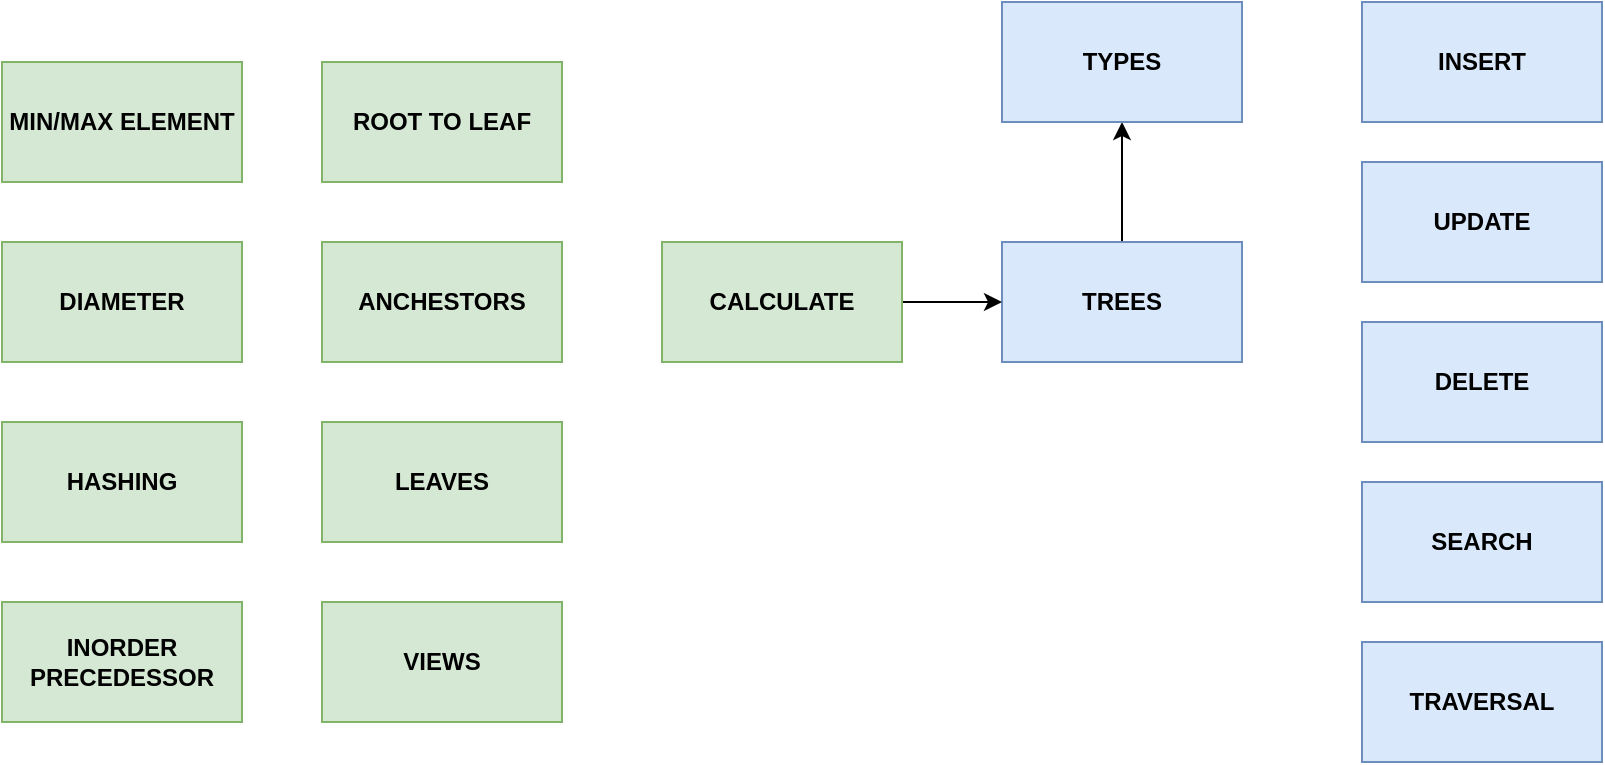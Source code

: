 <mxfile version="26.2.8">
  <diagram name="Page-1" id="toxUHNpv1wqvWJXBWVYs">
    <mxGraphModel dx="1360" dy="740" grid="1" gridSize="10" guides="1" tooltips="1" connect="1" arrows="1" fold="1" page="1" pageScale="1" pageWidth="1200" pageHeight="1600" math="0" shadow="0">
      <root>
        <mxCell id="0" />
        <mxCell id="1" parent="0" />
        <mxCell id="Lf0-qAoJTJh9pXQTxeWA-19" value="" style="edgeStyle=orthogonalEdgeStyle;rounded=0;orthogonalLoop=1;jettySize=auto;html=1;" edge="1" parent="1" source="Lf0-qAoJTJh9pXQTxeWA-1" target="Lf0-qAoJTJh9pXQTxeWA-14">
          <mxGeometry relative="1" as="geometry" />
        </mxCell>
        <mxCell id="Lf0-qAoJTJh9pXQTxeWA-1" value="&lt;b&gt;TREES&lt;/b&gt;" style="rounded=0;whiteSpace=wrap;html=1;strokeColor=#6c8ebf;fillColor=#dae8fc;" vertex="1" parent="1">
          <mxGeometry x="680" y="330" width="120" height="60" as="geometry" />
        </mxCell>
        <mxCell id="Lf0-qAoJTJh9pXQTxeWA-2" value="&lt;b&gt;INSERT&lt;/b&gt;" style="rounded=0;whiteSpace=wrap;html=1;strokeColor=#6c8ebf;fillColor=#dae8fc;" vertex="1" parent="1">
          <mxGeometry x="860" y="210" width="120" height="60" as="geometry" />
        </mxCell>
        <mxCell id="Lf0-qAoJTJh9pXQTxeWA-3" value="&lt;b&gt;UPDATE&lt;/b&gt;" style="rounded=0;whiteSpace=wrap;html=1;strokeColor=#6c8ebf;fillColor=#dae8fc;" vertex="1" parent="1">
          <mxGeometry x="860" y="290" width="120" height="60" as="geometry" />
        </mxCell>
        <mxCell id="Lf0-qAoJTJh9pXQTxeWA-4" value="&lt;b&gt;DELETE&lt;/b&gt;" style="rounded=0;whiteSpace=wrap;html=1;strokeColor=#6c8ebf;fillColor=#dae8fc;" vertex="1" parent="1">
          <mxGeometry x="860" y="370" width="120" height="60" as="geometry" />
        </mxCell>
        <mxCell id="Lf0-qAoJTJh9pXQTxeWA-5" value="&lt;b&gt;SEARCH&lt;/b&gt;" style="rounded=0;whiteSpace=wrap;html=1;strokeColor=#6c8ebf;fillColor=#dae8fc;" vertex="1" parent="1">
          <mxGeometry x="860" y="450" width="120" height="60" as="geometry" />
        </mxCell>
        <mxCell id="Lf0-qAoJTJh9pXQTxeWA-8" value="" style="edgeStyle=orthogonalEdgeStyle;rounded=0;orthogonalLoop=1;jettySize=auto;html=1;" edge="1" parent="1" source="Lf0-qAoJTJh9pXQTxeWA-6" target="Lf0-qAoJTJh9pXQTxeWA-1">
          <mxGeometry relative="1" as="geometry" />
        </mxCell>
        <mxCell id="Lf0-qAoJTJh9pXQTxeWA-6" value="&lt;b&gt;CALCULATE&lt;/b&gt;" style="rounded=0;whiteSpace=wrap;html=1;strokeColor=#82b366;fillColor=#d5e8d4;" vertex="1" parent="1">
          <mxGeometry x="510" y="330" width="120" height="60" as="geometry" />
        </mxCell>
        <mxCell id="Lf0-qAoJTJh9pXQTxeWA-9" value="&lt;b&gt;LEAVES&lt;/b&gt;" style="rounded=0;whiteSpace=wrap;html=1;strokeColor=#82b366;fillColor=#d5e8d4;" vertex="1" parent="1">
          <mxGeometry x="340" y="420" width="120" height="60" as="geometry" />
        </mxCell>
        <mxCell id="Lf0-qAoJTJh9pXQTxeWA-10" value="&lt;b&gt;ANCHESTORS&lt;/b&gt;" style="rounded=0;whiteSpace=wrap;html=1;strokeColor=#82b366;fillColor=#d5e8d4;" vertex="1" parent="1">
          <mxGeometry x="340" y="330" width="120" height="60" as="geometry" />
        </mxCell>
        <mxCell id="Lf0-qAoJTJh9pXQTxeWA-11" value="&lt;b&gt;TRAVERSAL&lt;/b&gt;" style="rounded=0;whiteSpace=wrap;html=1;strokeColor=#6c8ebf;fillColor=#dae8fc;" vertex="1" parent="1">
          <mxGeometry x="860" y="530" width="120" height="60" as="geometry" />
        </mxCell>
        <mxCell id="Lf0-qAoJTJh9pXQTxeWA-12" value="&lt;b&gt;ROOT TO LEAF&lt;/b&gt;" style="rounded=0;whiteSpace=wrap;html=1;strokeColor=#82b366;fillColor=#d5e8d4;" vertex="1" parent="1">
          <mxGeometry x="340" y="240" width="120" height="60" as="geometry" />
        </mxCell>
        <mxCell id="Lf0-qAoJTJh9pXQTxeWA-13" value="&lt;b&gt;VIEWS&lt;/b&gt;" style="rounded=0;whiteSpace=wrap;html=1;strokeColor=#82b366;fillColor=#d5e8d4;" vertex="1" parent="1">
          <mxGeometry x="340" y="510" width="120" height="60" as="geometry" />
        </mxCell>
        <mxCell id="Lf0-qAoJTJh9pXQTxeWA-14" value="&lt;b&gt;TYPES&lt;/b&gt;" style="rounded=0;whiteSpace=wrap;html=1;strokeColor=#6c8ebf;fillColor=#dae8fc;" vertex="1" parent="1">
          <mxGeometry x="680" y="210" width="120" height="60" as="geometry" />
        </mxCell>
        <mxCell id="Lf0-qAoJTJh9pXQTxeWA-15" value="&lt;b&gt;MIN/MAX ELEMENT&lt;/b&gt;" style="rounded=0;whiteSpace=wrap;html=1;strokeColor=#82b366;fillColor=#d5e8d4;" vertex="1" parent="1">
          <mxGeometry x="180" y="240" width="120" height="60" as="geometry" />
        </mxCell>
        <mxCell id="Lf0-qAoJTJh9pXQTxeWA-16" value="&lt;b&gt;DIAMETER&lt;/b&gt;" style="rounded=0;whiteSpace=wrap;html=1;strokeColor=#82b366;fillColor=#d5e8d4;" vertex="1" parent="1">
          <mxGeometry x="180" y="330" width="120" height="60" as="geometry" />
        </mxCell>
        <mxCell id="Lf0-qAoJTJh9pXQTxeWA-17" value="&lt;b&gt;HASHING&lt;/b&gt;" style="rounded=0;whiteSpace=wrap;html=1;strokeColor=#82b366;fillColor=#d5e8d4;" vertex="1" parent="1">
          <mxGeometry x="180" y="420" width="120" height="60" as="geometry" />
        </mxCell>
        <mxCell id="Lf0-qAoJTJh9pXQTxeWA-18" value="&lt;b&gt;INORDER PRECEDESSOR&lt;/b&gt;" style="rounded=0;whiteSpace=wrap;html=1;strokeColor=#82b366;fillColor=#d5e8d4;" vertex="1" parent="1">
          <mxGeometry x="180" y="510" width="120" height="60" as="geometry" />
        </mxCell>
      </root>
    </mxGraphModel>
  </diagram>
</mxfile>
